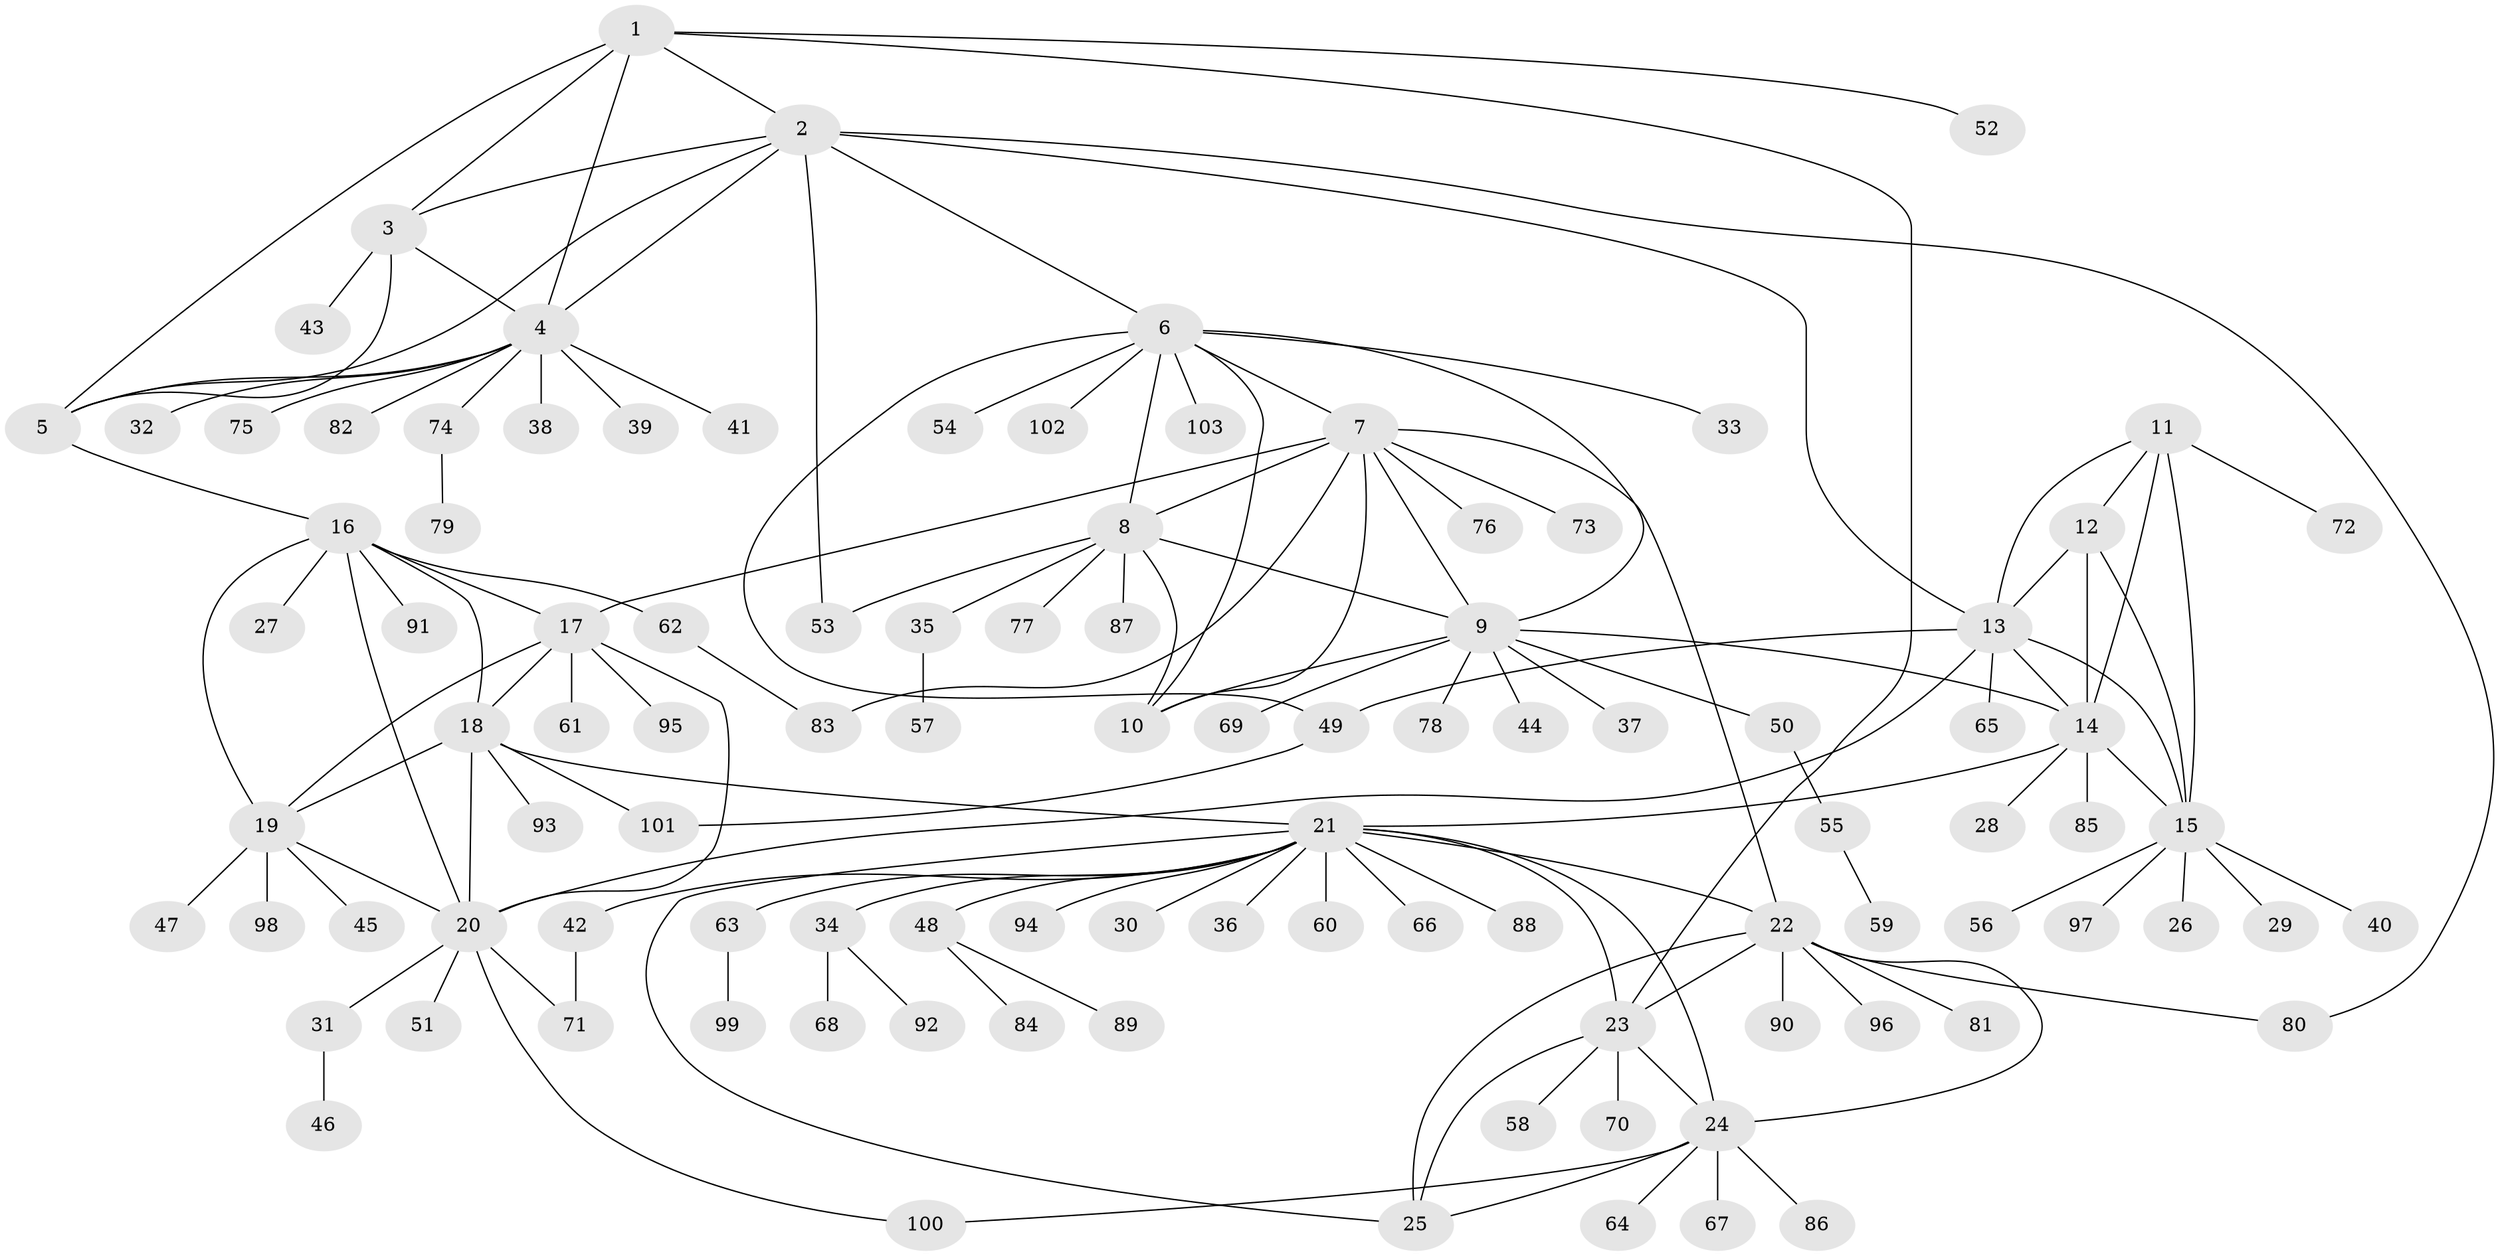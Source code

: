 // Generated by graph-tools (version 1.1) at 2025/11/02/27/25 16:11:35]
// undirected, 103 vertices, 145 edges
graph export_dot {
graph [start="1"]
  node [color=gray90,style=filled];
  1;
  2;
  3;
  4;
  5;
  6;
  7;
  8;
  9;
  10;
  11;
  12;
  13;
  14;
  15;
  16;
  17;
  18;
  19;
  20;
  21;
  22;
  23;
  24;
  25;
  26;
  27;
  28;
  29;
  30;
  31;
  32;
  33;
  34;
  35;
  36;
  37;
  38;
  39;
  40;
  41;
  42;
  43;
  44;
  45;
  46;
  47;
  48;
  49;
  50;
  51;
  52;
  53;
  54;
  55;
  56;
  57;
  58;
  59;
  60;
  61;
  62;
  63;
  64;
  65;
  66;
  67;
  68;
  69;
  70;
  71;
  72;
  73;
  74;
  75;
  76;
  77;
  78;
  79;
  80;
  81;
  82;
  83;
  84;
  85;
  86;
  87;
  88;
  89;
  90;
  91;
  92;
  93;
  94;
  95;
  96;
  97;
  98;
  99;
  100;
  101;
  102;
  103;
  1 -- 2;
  1 -- 3;
  1 -- 4;
  1 -- 5;
  1 -- 23;
  1 -- 52;
  2 -- 3;
  2 -- 4;
  2 -- 5;
  2 -- 6;
  2 -- 13;
  2 -- 53;
  2 -- 80;
  3 -- 4;
  3 -- 5;
  3 -- 43;
  4 -- 5;
  4 -- 32;
  4 -- 38;
  4 -- 39;
  4 -- 41;
  4 -- 74;
  4 -- 75;
  4 -- 82;
  5 -- 16;
  6 -- 7;
  6 -- 8;
  6 -- 9;
  6 -- 10;
  6 -- 33;
  6 -- 49;
  6 -- 54;
  6 -- 102;
  6 -- 103;
  7 -- 8;
  7 -- 9;
  7 -- 10;
  7 -- 17;
  7 -- 22;
  7 -- 73;
  7 -- 76;
  7 -- 83;
  8 -- 9;
  8 -- 10;
  8 -- 35;
  8 -- 53;
  8 -- 77;
  8 -- 87;
  9 -- 10;
  9 -- 14;
  9 -- 37;
  9 -- 44;
  9 -- 50;
  9 -- 69;
  9 -- 78;
  11 -- 12;
  11 -- 13;
  11 -- 14;
  11 -- 15;
  11 -- 72;
  12 -- 13;
  12 -- 14;
  12 -- 15;
  13 -- 14;
  13 -- 15;
  13 -- 20;
  13 -- 49;
  13 -- 65;
  14 -- 15;
  14 -- 21;
  14 -- 28;
  14 -- 85;
  15 -- 26;
  15 -- 29;
  15 -- 40;
  15 -- 56;
  15 -- 97;
  16 -- 17;
  16 -- 18;
  16 -- 19;
  16 -- 20;
  16 -- 27;
  16 -- 62;
  16 -- 91;
  17 -- 18;
  17 -- 19;
  17 -- 20;
  17 -- 61;
  17 -- 95;
  18 -- 19;
  18 -- 20;
  18 -- 21;
  18 -- 93;
  18 -- 101;
  19 -- 20;
  19 -- 45;
  19 -- 47;
  19 -- 98;
  20 -- 31;
  20 -- 51;
  20 -- 71;
  20 -- 100;
  21 -- 22;
  21 -- 23;
  21 -- 24;
  21 -- 25;
  21 -- 30;
  21 -- 34;
  21 -- 36;
  21 -- 42;
  21 -- 48;
  21 -- 60;
  21 -- 63;
  21 -- 66;
  21 -- 88;
  21 -- 94;
  22 -- 23;
  22 -- 24;
  22 -- 25;
  22 -- 80;
  22 -- 81;
  22 -- 90;
  22 -- 96;
  23 -- 24;
  23 -- 25;
  23 -- 58;
  23 -- 70;
  24 -- 25;
  24 -- 64;
  24 -- 67;
  24 -- 86;
  24 -- 100;
  31 -- 46;
  34 -- 68;
  34 -- 92;
  35 -- 57;
  42 -- 71;
  48 -- 84;
  48 -- 89;
  49 -- 101;
  50 -- 55;
  55 -- 59;
  62 -- 83;
  63 -- 99;
  74 -- 79;
}
